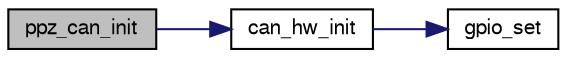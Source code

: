 digraph "ppz_can_init"
{
  edge [fontname="FreeSans",fontsize="10",labelfontname="FreeSans",labelfontsize="10"];
  node [fontname="FreeSans",fontsize="10",shape=record];
  rankdir="LR";
  Node1 [label="ppz_can_init",height=0.2,width=0.4,color="black", fillcolor="grey75", style="filled", fontcolor="black"];
  Node1 -> Node2 [color="midnightblue",fontsize="10",style="solid",fontname="FreeSans"];
  Node2 [label="can_hw_init",height=0.2,width=0.4,color="black", fillcolor="white", style="filled",URL="$can__arch_8c.html#aea9abdf3d92f6edf1fbfeebec07eb2a2"];
  Node2 -> Node3 [color="midnightblue",fontsize="10",style="solid",fontname="FreeSans"];
  Node3 [label="gpio_set",height=0.2,width=0.4,color="black", fillcolor="white", style="filled",URL="$chibios_2mcu__periph_2gpio__arch_8h.html#a0da8ef247730680b4ffa595d11069051",tooltip="Set a gpio output to high level. "];
}
